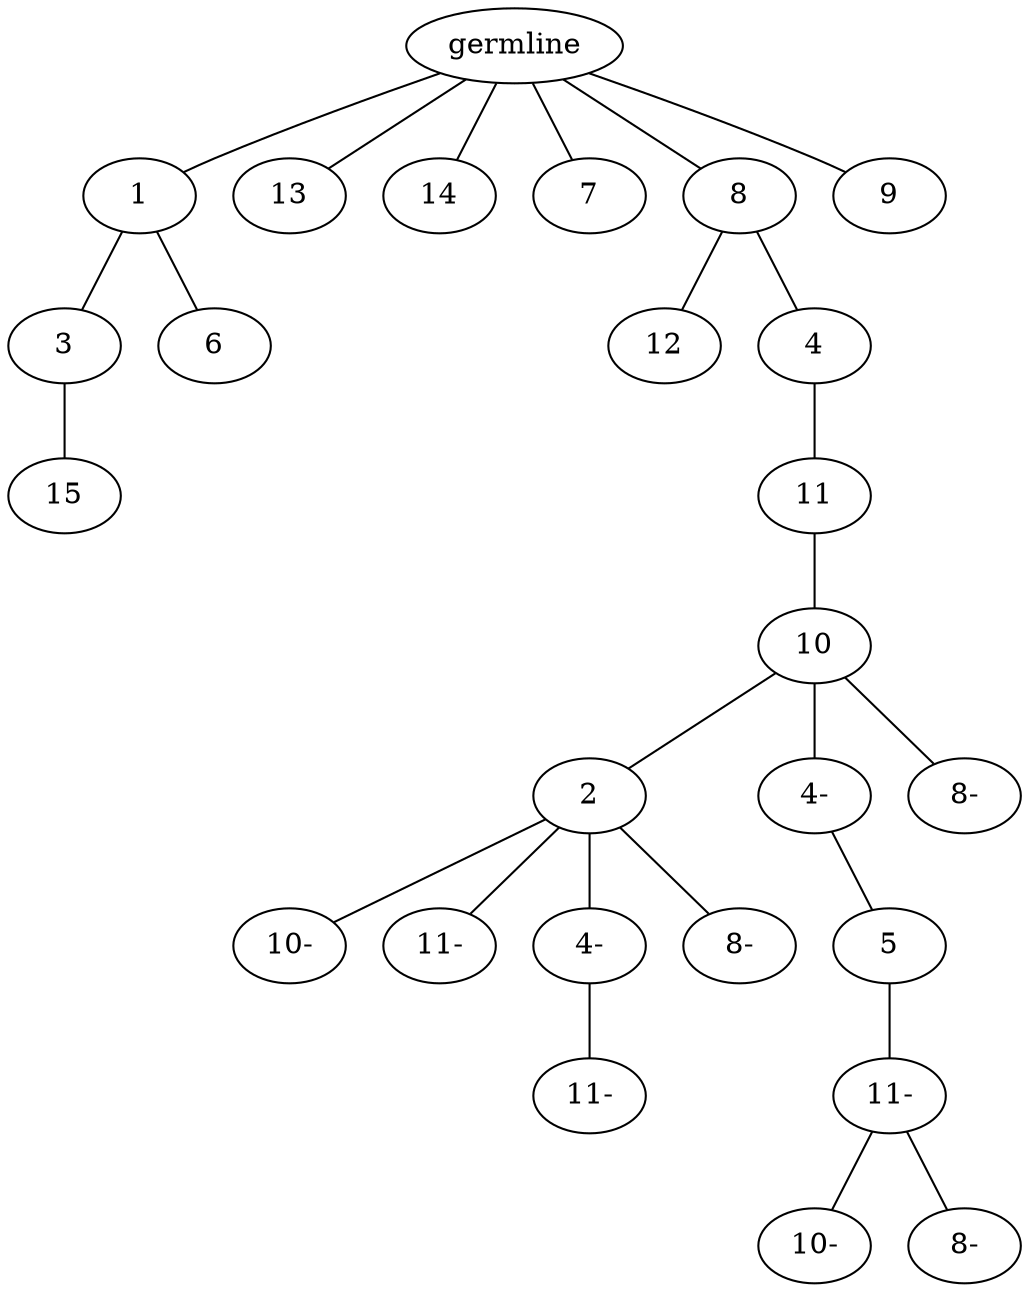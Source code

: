 graph tree {
    "139731670137152" [label="germline"];
    "139731669639024" [label="1"];
    "139731669638208" [label="3"];
    "139731669140048" [label="15"];
    "139731669637920" [label="6"];
    "139731670116528" [label="13"];
    "139731669637680" [label="14"];
    "139731670116288" [label="7"];
    "139731669378048" [label="8"];
    "139731670110848" [label="12"];
    "139731669743648" [label="4"];
    "139731669770592" [label="11"];
    "139731669770928" [label="10"];
    "139731669809232" [label="2"];
    "139731669811152" [label="10-"];
    "139731670126848" [label="11-"];
    "139731669807744" [label="4-"];
    "139731669407584" [label="11-"];
    "139731669807312" [label="8-"];
    "139731669810816" [label="4-"];
    "139731669409408" [label="5"];
    "139731669406768" [label="11-"];
    "139731669409360" [label="10-"];
    "139731669408736" [label="8-"];
    "139731669810336" [label="8-"];
    "139731669377568" [label="9"];
    "139731670137152" -- "139731669639024";
    "139731670137152" -- "139731670116528";
    "139731670137152" -- "139731669637680";
    "139731670137152" -- "139731670116288";
    "139731670137152" -- "139731669378048";
    "139731670137152" -- "139731669377568";
    "139731669639024" -- "139731669638208";
    "139731669639024" -- "139731669637920";
    "139731669638208" -- "139731669140048";
    "139731669378048" -- "139731670110848";
    "139731669378048" -- "139731669743648";
    "139731669743648" -- "139731669770592";
    "139731669770592" -- "139731669770928";
    "139731669770928" -- "139731669809232";
    "139731669770928" -- "139731669810816";
    "139731669770928" -- "139731669810336";
    "139731669809232" -- "139731669811152";
    "139731669809232" -- "139731670126848";
    "139731669809232" -- "139731669807744";
    "139731669809232" -- "139731669807312";
    "139731669807744" -- "139731669407584";
    "139731669810816" -- "139731669409408";
    "139731669409408" -- "139731669406768";
    "139731669406768" -- "139731669409360";
    "139731669406768" -- "139731669408736";
}
